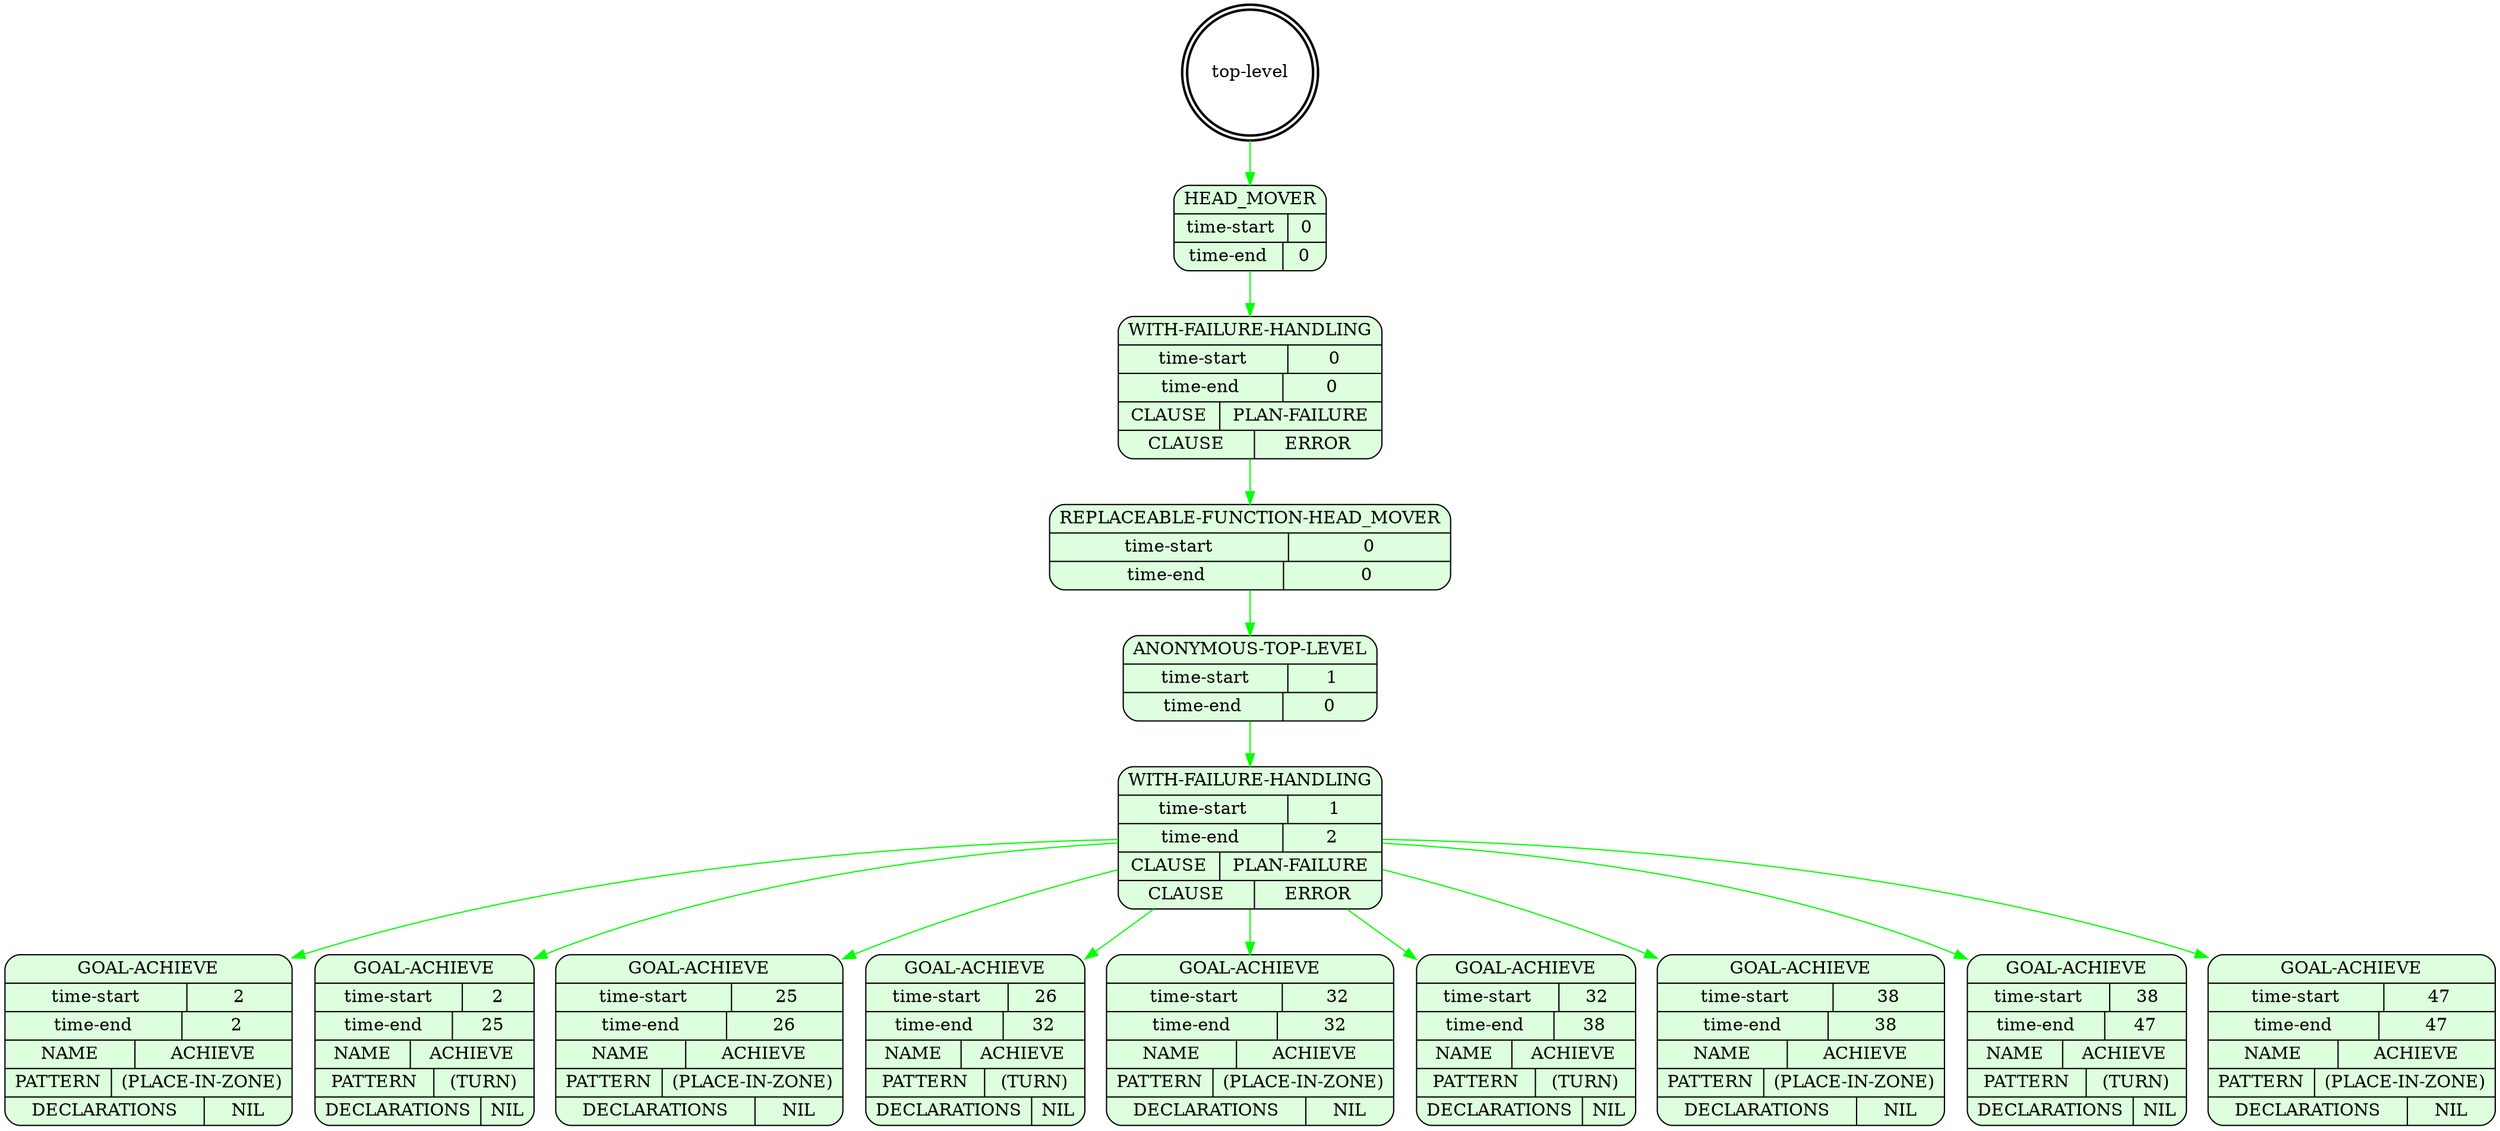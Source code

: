 digraph plangraph_fnLapLYgX8w9cpL3 {
  node_aaBKOKCwa61dQqMc [shape=doublecircle, style=bold, label="top-level"];

  node_SwclNxwLUcphb5bx [shape=Mrecord, style=filled, fillcolor="#ddffdd", label="{HEAD_MOVER|{time-start | 0}|{time-end | 0}}"];
  edge [color="green", label=""];
  node_aaBKOKCwa61dQqMc -> node_SwclNxwLUcphb5bx;

  node_Pfr7exECfPCKXUI8 [shape=Mrecord, style=filled, fillcolor="#ddffdd", label="{WITH-FAILURE-HANDLING|{time-start | 0}|{time-end | 0}|{CLAUSE | PLAN-FAILURE}|{CLAUSE | ERROR}}"];
  edge [color="green", label=""];
  node_SwclNxwLUcphb5bx -> node_Pfr7exECfPCKXUI8;

  node_UpktfMXB7NmLVmsB [shape=Mrecord, style=filled, fillcolor="#ddffdd", label="{REPLACEABLE-FUNCTION-HEAD_MOVER|{time-start | 0}|{time-end | 0}}"];
  edge [color="green", label=""];
  node_Pfr7exECfPCKXUI8 -> node_UpktfMXB7NmLVmsB;

  node_K67OaCBRLkwG7pKS [shape=Mrecord, style=filled, fillcolor="#ddffdd", label="{ANONYMOUS-TOP-LEVEL|{time-start | 1}|{time-end | 0}}"];
  edge [color="green", label=""];
  node_UpktfMXB7NmLVmsB -> node_K67OaCBRLkwG7pKS;

  node_e1QsAenbzrqei8dM [shape=Mrecord, style=filled, fillcolor="#ddffdd", label="{WITH-FAILURE-HANDLING|{time-start | 1}|{time-end | 2}|{CLAUSE | PLAN-FAILURE}|{CLAUSE | ERROR}}"];
  edge [color="green", label=""];
  node_K67OaCBRLkwG7pKS -> node_e1QsAenbzrqei8dM;

  node_ue0KQbHYlV0qGXh5 [shape=Mrecord, style=filled, fillcolor="#ddffdd", label="{GOAL-ACHIEVE|{time-start | 2}|{time-end | 2}|{NAME | ACHIEVE}|{PATTERN | (PLACE-IN-ZONE)}|{DECLARATIONS | NIL}}"];
  edge [color="green", label=""];
  node_e1QsAenbzrqei8dM -> node_ue0KQbHYlV0qGXh5;

  node_t6j6BDh82k9IsIxo [shape=Mrecord, style=filled, fillcolor="#ddffdd", label="{GOAL-ACHIEVE|{time-start | 2}|{time-end | 25}|{NAME | ACHIEVE}|{PATTERN | (TURN)}|{DECLARATIONS | NIL}}"];
  edge [color="green", label=""];
  node_e1QsAenbzrqei8dM -> node_t6j6BDh82k9IsIxo;

  node_e1cJlE1JoeZpWvcM [shape=Mrecord, style=filled, fillcolor="#ddffdd", label="{GOAL-ACHIEVE|{time-start | 25}|{time-end | 26}|{NAME | ACHIEVE}|{PATTERN | (PLACE-IN-ZONE)}|{DECLARATIONS | NIL}}"];
  edge [color="green", label=""];
  node_e1QsAenbzrqei8dM -> node_e1cJlE1JoeZpWvcM;

  node_5opWsu5jfRAbGBIu [shape=Mrecord, style=filled, fillcolor="#ddffdd", label="{GOAL-ACHIEVE|{time-start | 26}|{time-end | 32}|{NAME | ACHIEVE}|{PATTERN | (TURN)}|{DECLARATIONS | NIL}}"];
  edge [color="green", label=""];
  node_e1QsAenbzrqei8dM -> node_5opWsu5jfRAbGBIu;

  node_64PER8aDkwSqmQuA [shape=Mrecord, style=filled, fillcolor="#ddffdd", label="{GOAL-ACHIEVE|{time-start | 32}|{time-end | 32}|{NAME | ACHIEVE}|{PATTERN | (PLACE-IN-ZONE)}|{DECLARATIONS | NIL}}"];
  edge [color="green", label=""];
  node_e1QsAenbzrqei8dM -> node_64PER8aDkwSqmQuA;

  node_BexVWDhhZ2HHMZsE [shape=Mrecord, style=filled, fillcolor="#ddffdd", label="{GOAL-ACHIEVE|{time-start | 32}|{time-end | 38}|{NAME | ACHIEVE}|{PATTERN | (TURN)}|{DECLARATIONS | NIL}}"];
  edge [color="green", label=""];
  node_e1QsAenbzrqei8dM -> node_BexVWDhhZ2HHMZsE;

  node_Aj0GDr2YBIXzpap9 [shape=Mrecord, style=filled, fillcolor="#ddffdd", label="{GOAL-ACHIEVE|{time-start | 38}|{time-end | 38}|{NAME | ACHIEVE}|{PATTERN | (PLACE-IN-ZONE)}|{DECLARATIONS | NIL}}"];
  edge [color="green", label=""];
  node_e1QsAenbzrqei8dM -> node_Aj0GDr2YBIXzpap9;

  node_tr4EMalbpGsUFzJ3 [shape=Mrecord, style=filled, fillcolor="#ddffdd", label="{GOAL-ACHIEVE|{time-start | 38}|{time-end | 47}|{NAME | ACHIEVE}|{PATTERN | (TURN)}|{DECLARATIONS | NIL}}"];
  edge [color="green", label=""];
  node_e1QsAenbzrqei8dM -> node_tr4EMalbpGsUFzJ3;

  node_DwTjdTDhjKL9ZFwg [shape=Mrecord, style=filled, fillcolor="#ddffdd", label="{GOAL-ACHIEVE|{time-start | 47}|{time-end | 47}|{NAME | ACHIEVE}|{PATTERN | (PLACE-IN-ZONE)}|{DECLARATIONS | NIL}}"];
  edge [color="green", label=""];
  node_e1QsAenbzrqei8dM -> node_DwTjdTDhjKL9ZFwg;
}
